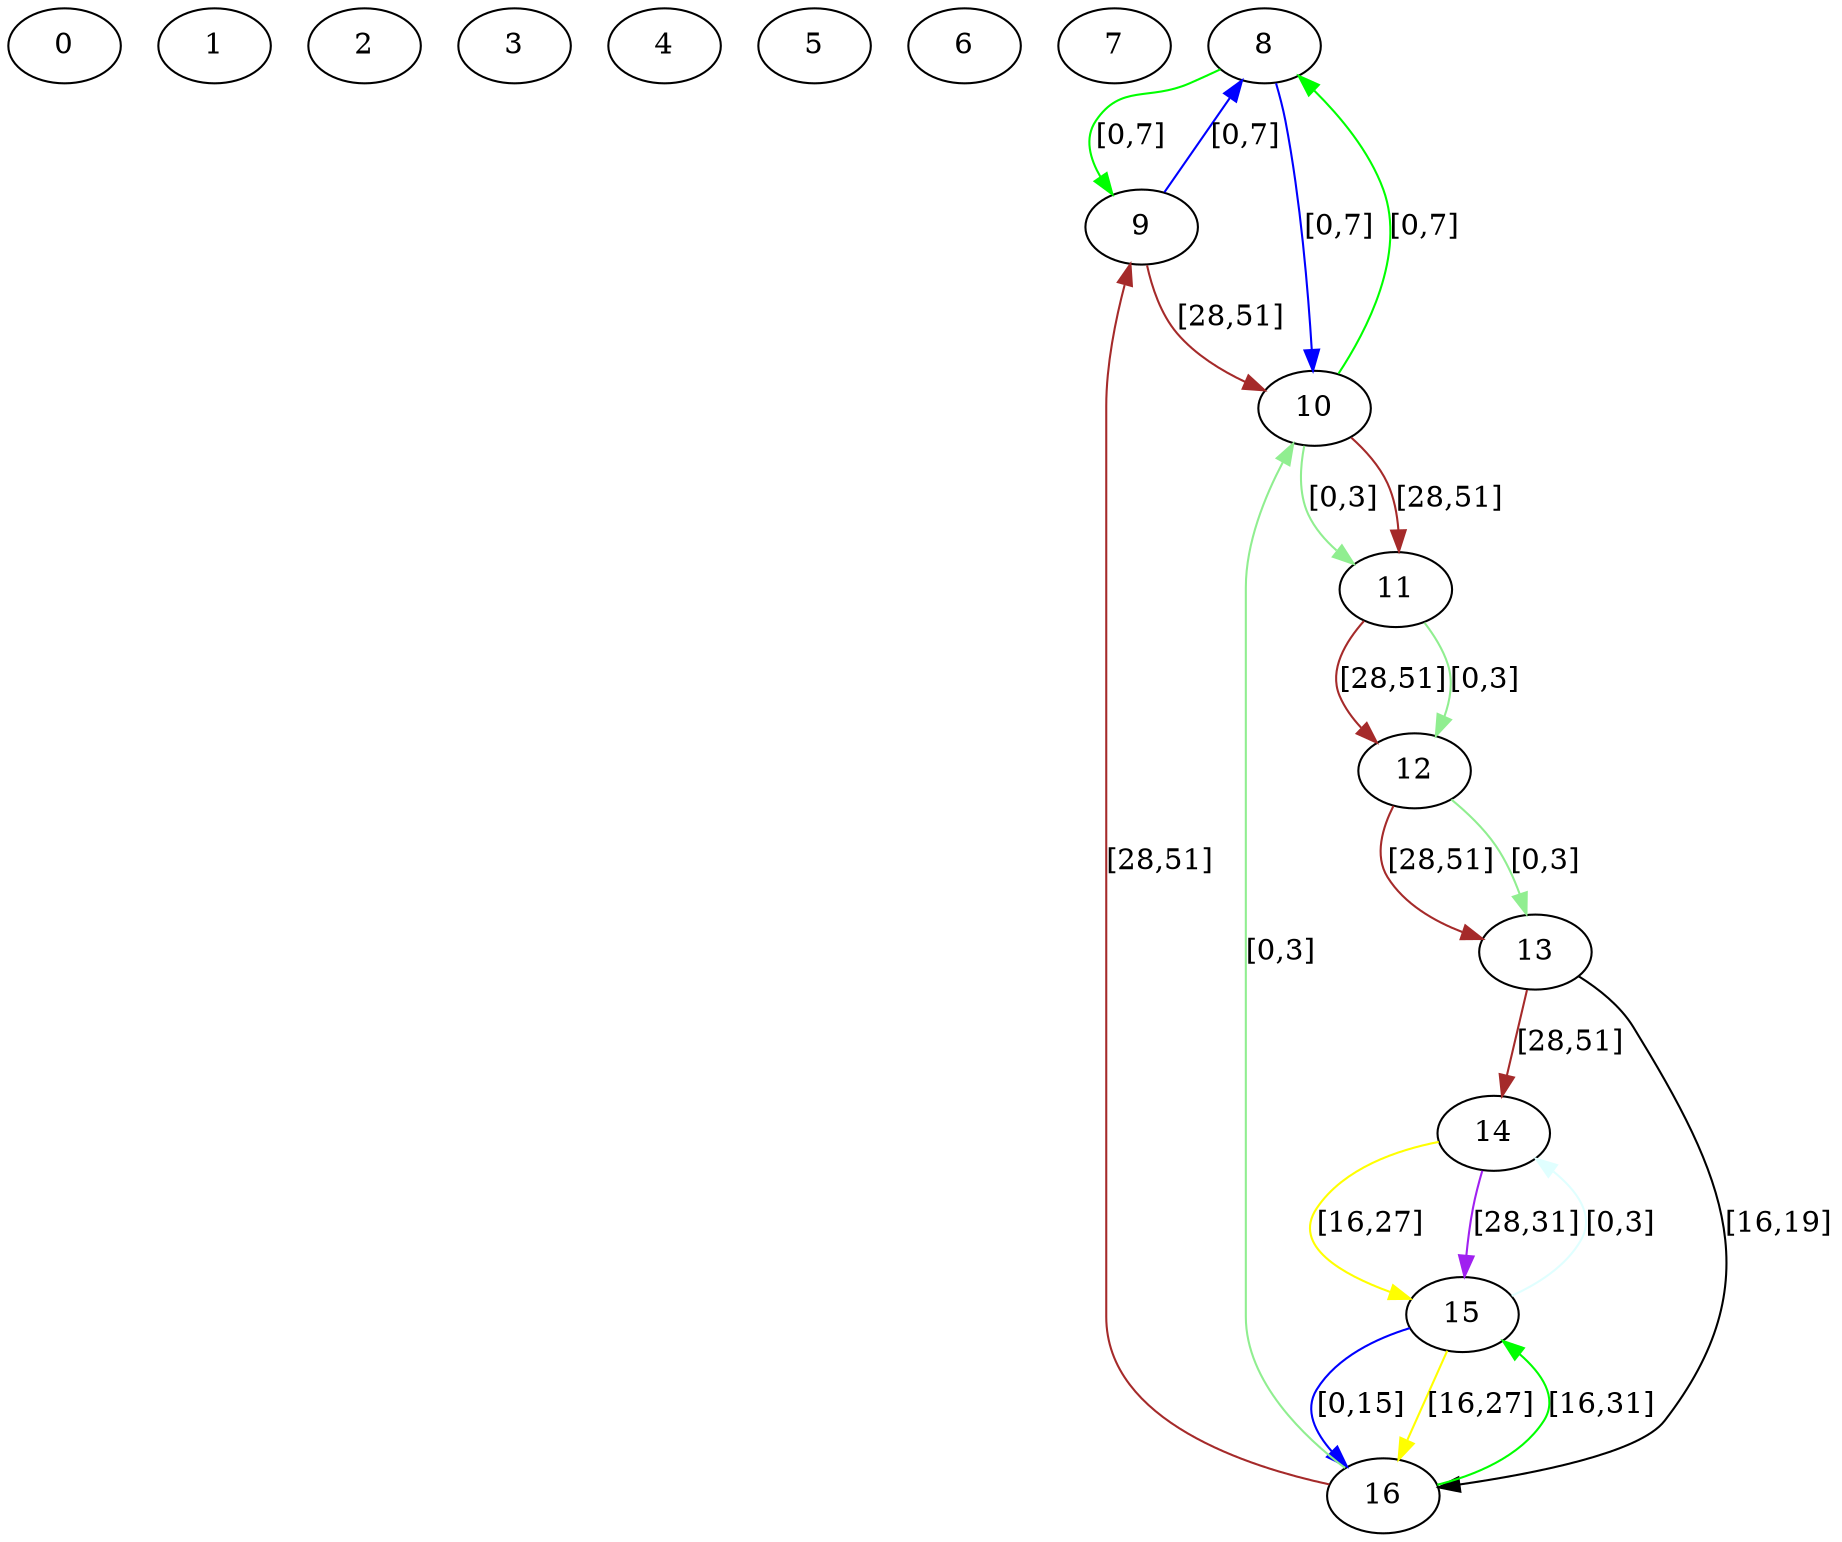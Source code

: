 digraph  {
0 [label=0];
1 [label=1];
2 [label=2];
3 [label=3];
4 [label=4];
5 [label=5];
6 [label=6];
7 [label=7];
8 [label=8];
9 [label=9];
10 [label=10];
8 -> 10  [color=blue, key=0, label="[0,7]"];
8 -> 9  [color=green, key=0, label="[0,7]"];
9 -> 8  [color=blue, key=0, label="[0,7]"];
10 -> 8  [color=green, key=0, label="[0,7]"];
11 [label=11];
12 [label=12];
13 [label=13];
14 [label=14];
15 [label=15];
16 [label=16];
9 -> 10  [color=brown, key=0, label="[28,51]"];
10 -> 11  [color=brown, key=0, label="[28,51]"];
10 -> 11  [color=lightgreen, key=1, label="[0,3]"];
11 -> 12  [color=brown, key=0, label="[28,51]"];
11 -> 12  [color=lightgreen, key=1, label="[0,3]"];
12 -> 13  [color=brown, key=0, label="[28,51]"];
12 -> 13  [color=lightgreen, key=1, label="[0,3]"];
13 -> 14  [color=brown, key=0, label="[28,51]"];
13 -> 16  [color=black, key=0, label="[16,19]"];
14 -> 15  [color=yellow, key=0, label="[16,27]"];
14 -> 15  [color=purple, key=1, label="[28,31]"];
15 -> 16  [color=blue, key=0, label="[0,15]"];
15 -> 16  [color=yellow, key=1, label="[16,27]"];
15 -> 14  [color=lightcyan, key=0, label="[0,3]"];
16 -> 15  [color=green, key=0, label="[16,31]"];
16 -> 9  [color=brown, key=0, label="[28,51]"];
16 -> 10  [color=lightgreen, key=0, label="[0,3]"];
}
